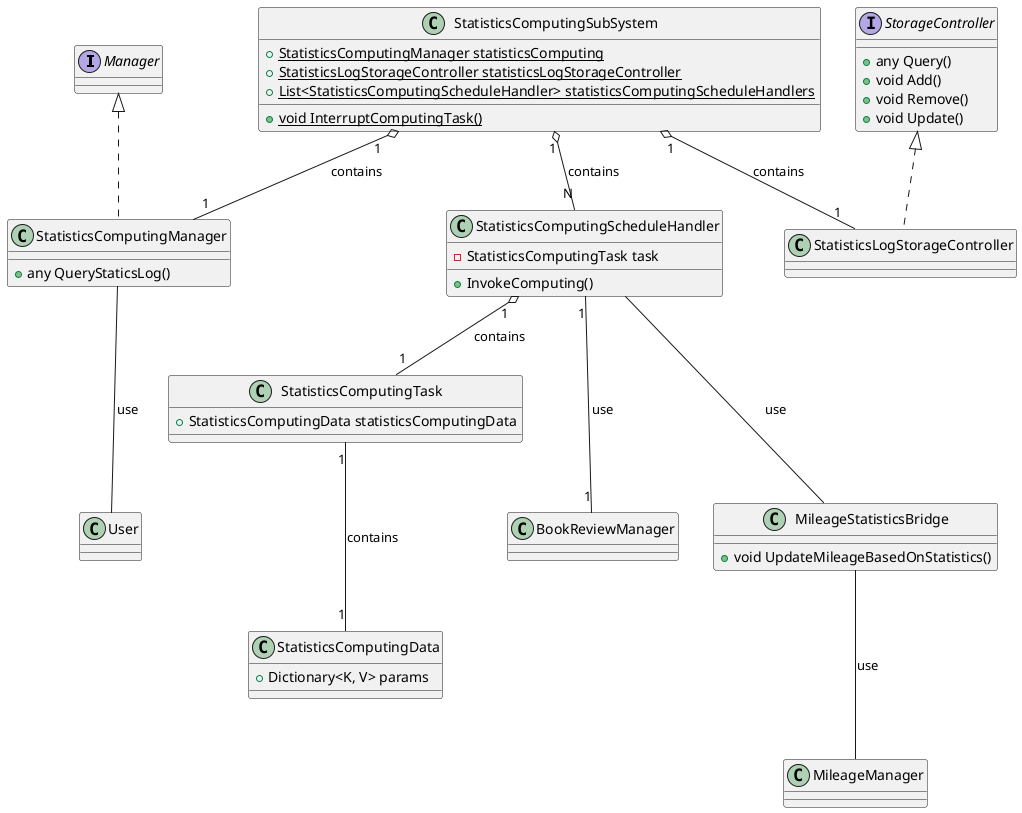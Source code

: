 @startuml
Interface Manager
Interface StorageController {
    + any Query()
    + void Add()
    + void Remove()
    + void Update()
}

' MileageChangeBridge
class MileageStatisticsBridge {
    + void UpdateMileageBasedOnStatistics()
}
MileageStatisticsBridge --- MileageManager : use

' Statistics

class StatisticsComputingData {
    + Dictionary<K, V> params
}

class StatisticsComputingTask {
    + StatisticsComputingData statisticsComputingData
}

StatisticsComputingTask "1" --- "1" StatisticsComputingData : contains

class StatisticsComputingManager implements Manager {
    + any QueryStaticsLog()
}

StatisticsComputingManager --- User : use

' Todo: StatisticsLog

class StatisticsLogStorageController implements StorageController {}

class StatisticsComputingScheduleHandler {
    - StatisticsComputingTask task
    + InvokeComputing()
}

StatisticsComputingScheduleHandler "1" --- "1" BookReviewManager : use
StatisticsComputingScheduleHandler "1" o-- "1" StatisticsComputingTask : contains
StatisticsComputingScheduleHandler --- MileageStatisticsBridge : use

' StatisticsComputing SubSystem
class StatisticsComputingSubSystem {
    + {static} StatisticsComputingManager statisticsComputing
    + {static} StatisticsLogStorageController statisticsLogStorageController
    + {static} List<StatisticsComputingScheduleHandler> statisticsComputingScheduleHandlers
    + {static} void InterruptComputingTask()
}

StatisticsComputingSubSystem "1" o-- "1" StatisticsComputingManager : contains
StatisticsComputingSubSystem "1" o-- "1" StatisticsLogStorageController : contains
StatisticsComputingSubSystem "1" o-- "N" StatisticsComputingScheduleHandler : contains

@enduml
